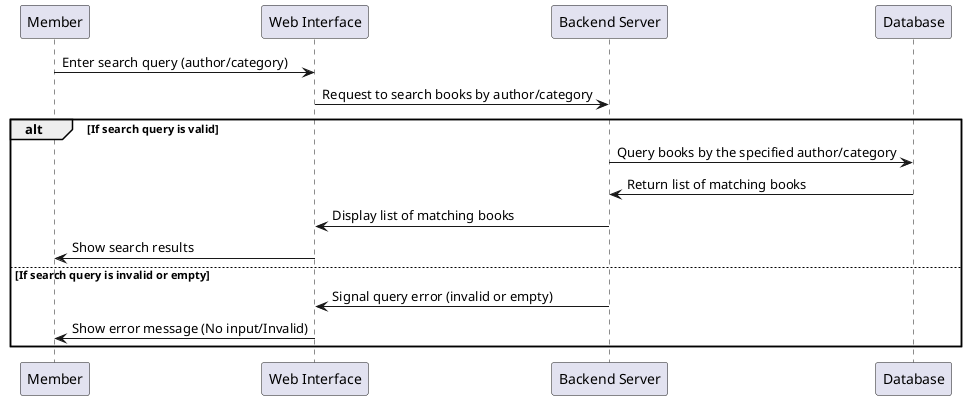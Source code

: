 @startuml

participant "Member" as member
participant "Web Interface" as web
participant "Backend Server" as server
participant "Database" as db

member -> web : Enter search query (author/category)
web -> server : Request to search books by author/category
alt If search query is valid
    server -> db : Query books by the specified author/category
    db -> server : Return list of matching books
    server -> web : Display list of matching books
    web -> member : Show search results
else If search query is invalid or empty
    server -> web : Signal query error (invalid or empty)
    web -> member : Show error message (No input/Invalid)
end

@enduml